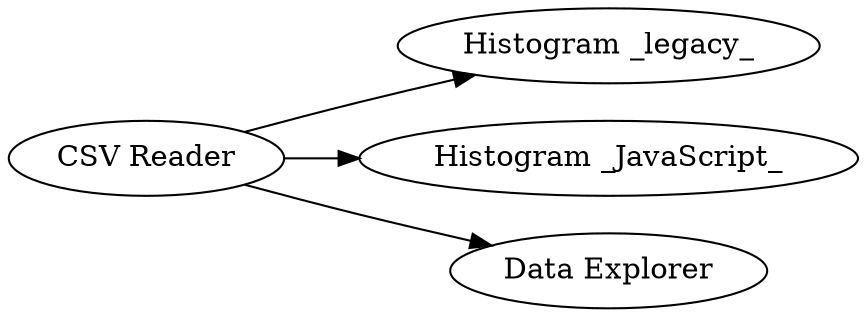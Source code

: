 digraph {
	1 -> 4
	1 -> 3
	1 -> 2
	1 [label="CSV Reader"]
	4 [label="Histogram _legacy_"]
	3 [label="Histogram _JavaScript_"]
	2 [label="Data Explorer"]
	rankdir=LR
}
